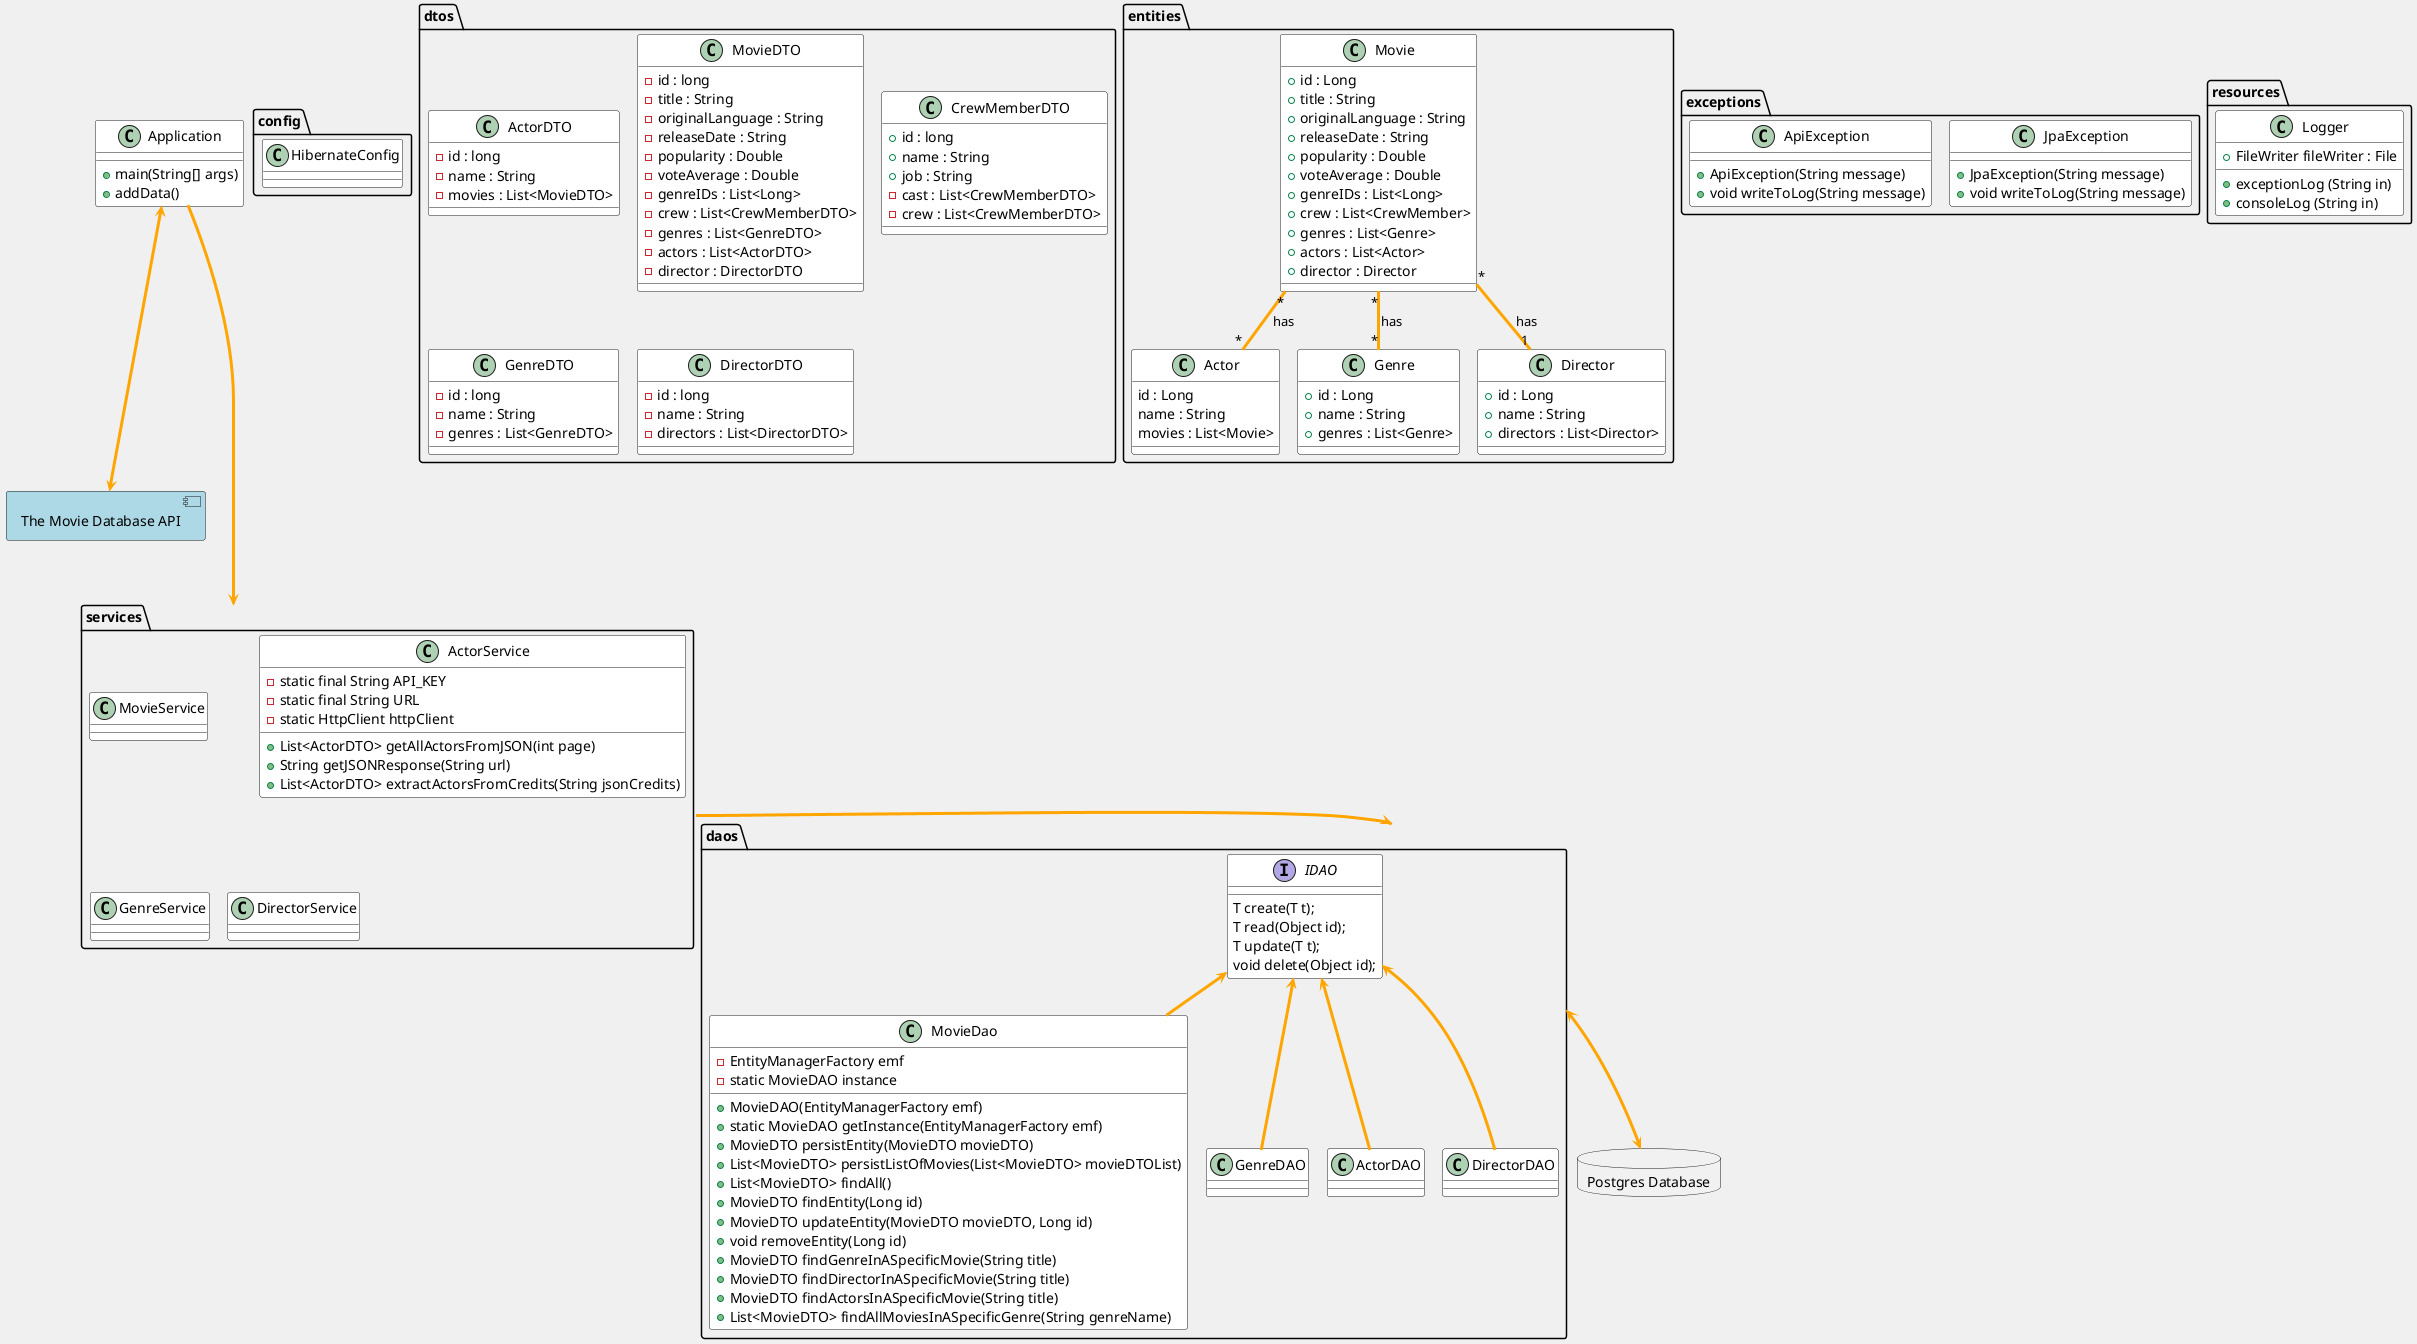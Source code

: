 @startuml
!pragma layout smetana

component TMDB_API [
The Movie Database API
]

database Database [
Postgres Database
]

'' Styling
skinparam ArrowThickness 3
skinparam ArrowColor Orange
skinparam backgroundColor #f0f0f0
skinparam borderColor Black
skinparam borderThickness 1

skinparam class {
  BackgroundColor white
}

skinparam Component {
  BackgroundColor Lightblue
}

''

Class Application {
  +main(String[] args)
  + addData()
}

package "config" {
Class HibernateConfig
}

package "daos" {
Interface IDAO {
	T create(T t);
	T read(Object id);
	T update(T t);
	void delete(Object id);
}

Class MovieDao {
- EntityManagerFactory emf
- static MovieDAO instance
+ MovieDAO(EntityManagerFactory emf)
+ static MovieDAO getInstance(EntityManagerFactory emf)
+ MovieDTO persistEntity(MovieDTO movieDTO)
+ List<MovieDTO> persistListOfMovies(List<MovieDTO> movieDTOList)
+ List<MovieDTO> findAll()
+ MovieDTO findEntity(Long id)
+ MovieDTO updateEntity(MovieDTO movieDTO, Long id)
+ void removeEntity(Long id)
+ MovieDTO findGenreInASpecificMovie(String title)
+ MovieDTO findDirectorInASpecificMovie(String title)
+ MovieDTO findActorsInASpecificMovie(String title)
+ List<MovieDTO> findAllMoviesInASpecificGenre(String genreName)
}


Class GenreDAO {


}

Class ActorDAO {

}

Class DirectorDAO {

}
}

package "dtos" {
Class ActorDTO {
- id : long
- name : String
- movies : List<MovieDTO>
}

Class MovieDTO {
- id : long
- title : String
- originalLanguage : String
- releaseDate : String
- popularity : Double
- voteAverage : Double
- genreIDs : List<Long>
- crew : List<CrewMemberDTO>
- genres : List<GenreDTO>
- actors : List<ActorDTO>
- director : DirectorDTO
}

Class CrewMemberDTO {
+ id : long
+ name : String
+ job : String
- cast : List<CrewMemberDTO>
- crew : List<CrewMemberDTO>
}

Class GenreDTO {
- id : long
- name : String
- genres : List<GenreDTO>
}

Class DirectorDTO {
- id : long
- name : String
- directors : List<DirectorDTO>
}
}

package "entities" {
Class Actor {
    id : Long
    name : String
    movies : List<Movie>
  }

Class Movie {
+ id : Long
+ title : String
+ originalLanguage : String
+ releaseDate : String
+ popularity : Double
+ voteAverage : Double
+ genreIDs : List<Long>
+ crew : List<CrewMember>
+  genres : List<Genre>
+ actors : List<Actor>
+ director : Director
  }

Class Genre {
+ id : Long
+ name : String
+ genres : List<Genre>
  }

Class Director {
+ id : Long
+ name : String
+ directors : List<Director>
  }
}

package "exceptions" {
  class JpaException {
    + JpaException(String message)
    + void writeToLog(String message)
  }
  class ApiException {
    + ApiException(String message)
    + void writeToLog(String message)
  }
}

package "resources" {
Class Logger {
  + exceptionLog (String in)
  + consoleLog (String in)
  + FileWriter fileWriter : File
}
}

package "services" {
Class MovieService {
}

Class ActorService {
- static final String API_KEY
- static final String URL
- static HttpClient httpClient
+ List<ActorDTO> getAllActorsFromJSON(int page)
+ String getJSONResponse(String url)
+ List<ActorDTO> extractActorsFromCredits(String jsonCredits)
}


Class GenreService {
}

Class DirectorService
}

' Define relationships
"services" --> "daos"
"daos" <--> Database

"Application" -----> "services"
"Application" <---> "TMDB_API"

"IDAO" <-- "MovieDao"
"IDAO" <-- "GenreDAO"
"IDAO" <-- "ActorDAO"
"IDAO" <-- "DirectorDAO"

Movie "*" -- "*" Actor : has
Movie "*" -- "*" Genre : has
Movie "*" -- "1" Director : has


@enduml@enduml